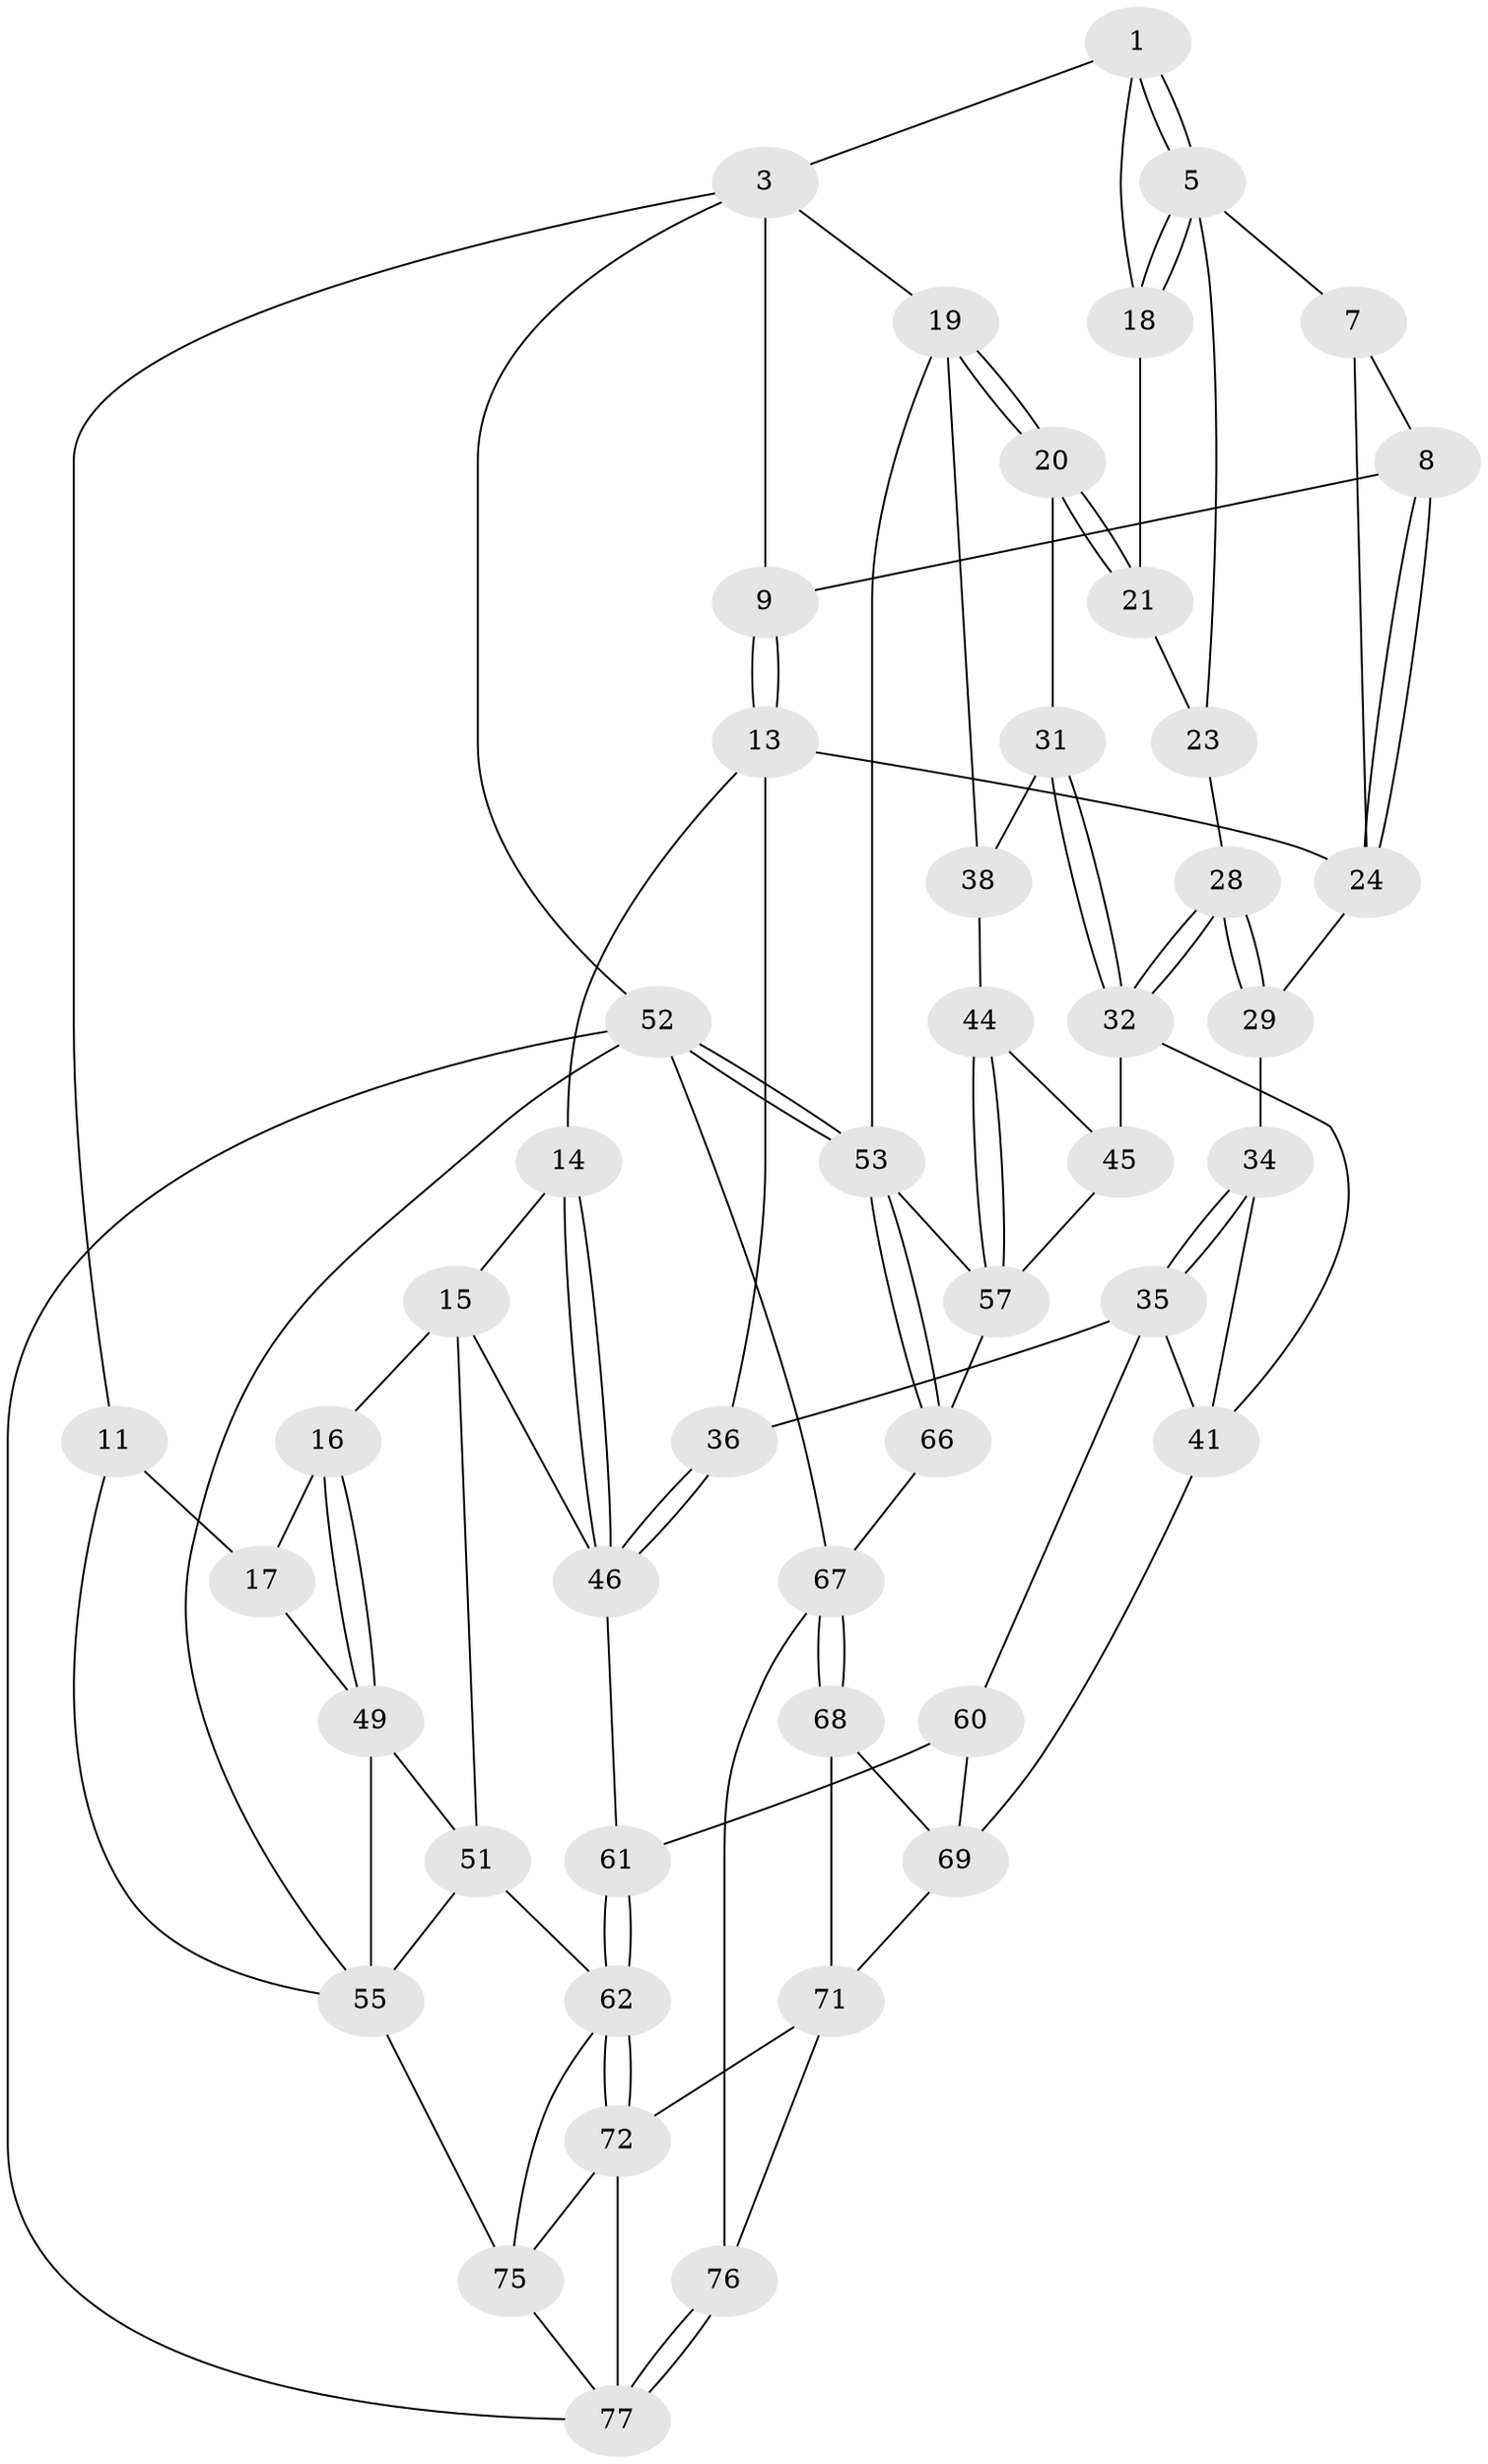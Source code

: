 // Generated by graph-tools (version 1.1) at 2025/24/03/03/25 07:24:35]
// undirected, 48 vertices, 105 edges
graph export_dot {
graph [start="1"]
  node [color=gray90,style=filled];
  1 [pos="+0.4652762635859291+0",super="+2"];
  3 [pos="+1+0",super="+4"];
  5 [pos="+0.6811861365717718+0.14601882778024686",super="+6"];
  7 [pos="+0.6497988446490625+0.160512769887453"];
  8 [pos="+0.5365570214855487+0.15189240917231858"];
  9 [pos="+0.3888035523319834+0.06248821612756051",super="+10"];
  11 [pos="+0+0.11668485749060939",super="+12"];
  13 [pos="+0.31914897722966407+0.2599474911243701",super="+25"];
  14 [pos="+0.29290038208168834+0.28027899019505537"];
  15 [pos="+0.26908023501564576+0.29067094582879327",super="+48"];
  16 [pos="+0.24137873159543002+0.2996619505513476"];
  17 [pos="+0.1285967425580489+0.2244960416245826",super="+30"];
  18 [pos="+0.7970021186977769+0.05572700306877435"];
  19 [pos="+1+0",super="+37"];
  20 [pos="+0.8947533190580016+0.2751310758967133"];
  21 [pos="+0.8887301285875561+0.26964504278479245",super="+22"];
  23 [pos="+0.7309984849085798+0.25311126515616156",super="+27"];
  24 [pos="+0.5131969609974262+0.33032393902298335",super="+26"];
  28 [pos="+0.7208053505577576+0.3483172229323187"];
  29 [pos="+0.620319623717684+0.336135882415064",super="+33"];
  31 [pos="+0.890072278006241+0.3135288458317483",super="+39"];
  32 [pos="+0.7636196588963502+0.40424019588835586",super="+40"];
  34 [pos="+0.564460115710864+0.4845040426074403",super="+42"];
  35 [pos="+0.5077332473670598+0.48779855368034575",super="+59"];
  36 [pos="+0.49467983655675996+0.4815006297889312"];
  38 [pos="+1+0.40030223789458236",super="+43"];
  41 [pos="+0.7228589342851901+0.5176367253500695",super="+58"];
  44 [pos="+0.9042834247109143+0.4675756970730717"];
  45 [pos="+0.7992689643364153+0.5283307467629085"];
  46 [pos="+0.42722984444797646+0.5075136705486151",super="+47"];
  49 [pos="+0.19639323344435247+0.3880454445255707",super="+50"];
  51 [pos="+0.23501681877864006+0.5328832269693062",super="+64"];
  52 [pos="+1+1",super="+81"];
  53 [pos="+1+1",super="+54"];
  55 [pos="+0+0.8673495445010521",super="+56"];
  57 [pos="+1+0.5720444066833953",super="+65"];
  60 [pos="+0.4787670326160787+0.6822080043939526"];
  61 [pos="+0.40443365234123685+0.6030411669319495"];
  62 [pos="+0.29068036301335404+0.7143875220718287",super="+63"];
  66 [pos="+0.8403343014034955+0.7730278784285127"];
  67 [pos="+0.8139275391586932+0.7875116792594701",super="+80"];
  68 [pos="+0.6650013210515352+0.7118964369059518"];
  69 [pos="+0.6464654404893161+0.6636786653827339",super="+70"];
  71 [pos="+0.47427456791327216+0.7738467517562734",super="+73"];
  72 [pos="+0.43212410662904793+0.7853584596267644",super="+74"];
  75 [pos="+0.37789127657426996+0.8650863719354137",super="+78"];
  76 [pos="+0.5817507673591586+0.9057088494473946"];
  77 [pos="+0.5697666174296225+1",super="+79"];
  1 -- 5;
  1 -- 5;
  1 -- 18;
  1 -- 3;
  3 -- 19;
  3 -- 52;
  3 -- 11;
  3 -- 9;
  5 -- 18;
  5 -- 18;
  5 -- 7;
  5 -- 23;
  7 -- 8;
  7 -- 24;
  8 -- 9;
  8 -- 24;
  8 -- 24;
  9 -- 13;
  9 -- 13;
  11 -- 17 [weight=2];
  11 -- 55;
  13 -- 14;
  13 -- 24;
  13 -- 36;
  14 -- 15;
  14 -- 46;
  14 -- 46;
  15 -- 16;
  15 -- 51;
  15 -- 46;
  16 -- 17;
  16 -- 49;
  16 -- 49;
  17 -- 49;
  18 -- 21;
  19 -- 20;
  19 -- 20;
  19 -- 38;
  19 -- 53;
  20 -- 21;
  20 -- 21;
  20 -- 31;
  21 -- 23 [weight=2];
  23 -- 28;
  24 -- 29;
  28 -- 29;
  28 -- 29;
  28 -- 32;
  28 -- 32;
  29 -- 34 [weight=2];
  31 -- 32;
  31 -- 32;
  31 -- 38 [weight=2];
  32 -- 41;
  32 -- 45;
  34 -- 35;
  34 -- 35;
  34 -- 41;
  35 -- 36;
  35 -- 60;
  35 -- 41;
  36 -- 46;
  36 -- 46;
  38 -- 44;
  41 -- 69;
  44 -- 45;
  44 -- 57;
  44 -- 57;
  45 -- 57;
  46 -- 61;
  49 -- 51;
  49 -- 55;
  51 -- 55;
  51 -- 62;
  52 -- 53;
  52 -- 53;
  52 -- 67;
  52 -- 77;
  52 -- 55;
  53 -- 66;
  53 -- 66;
  53 -- 57;
  55 -- 75;
  57 -- 66;
  60 -- 61;
  60 -- 69;
  61 -- 62;
  61 -- 62;
  62 -- 72;
  62 -- 72;
  62 -- 75;
  66 -- 67;
  67 -- 68;
  67 -- 68;
  67 -- 76;
  68 -- 69;
  68 -- 71;
  69 -- 71;
  71 -- 72;
  71 -- 76;
  72 -- 75;
  72 -- 77;
  75 -- 77;
  76 -- 77;
  76 -- 77;
}
